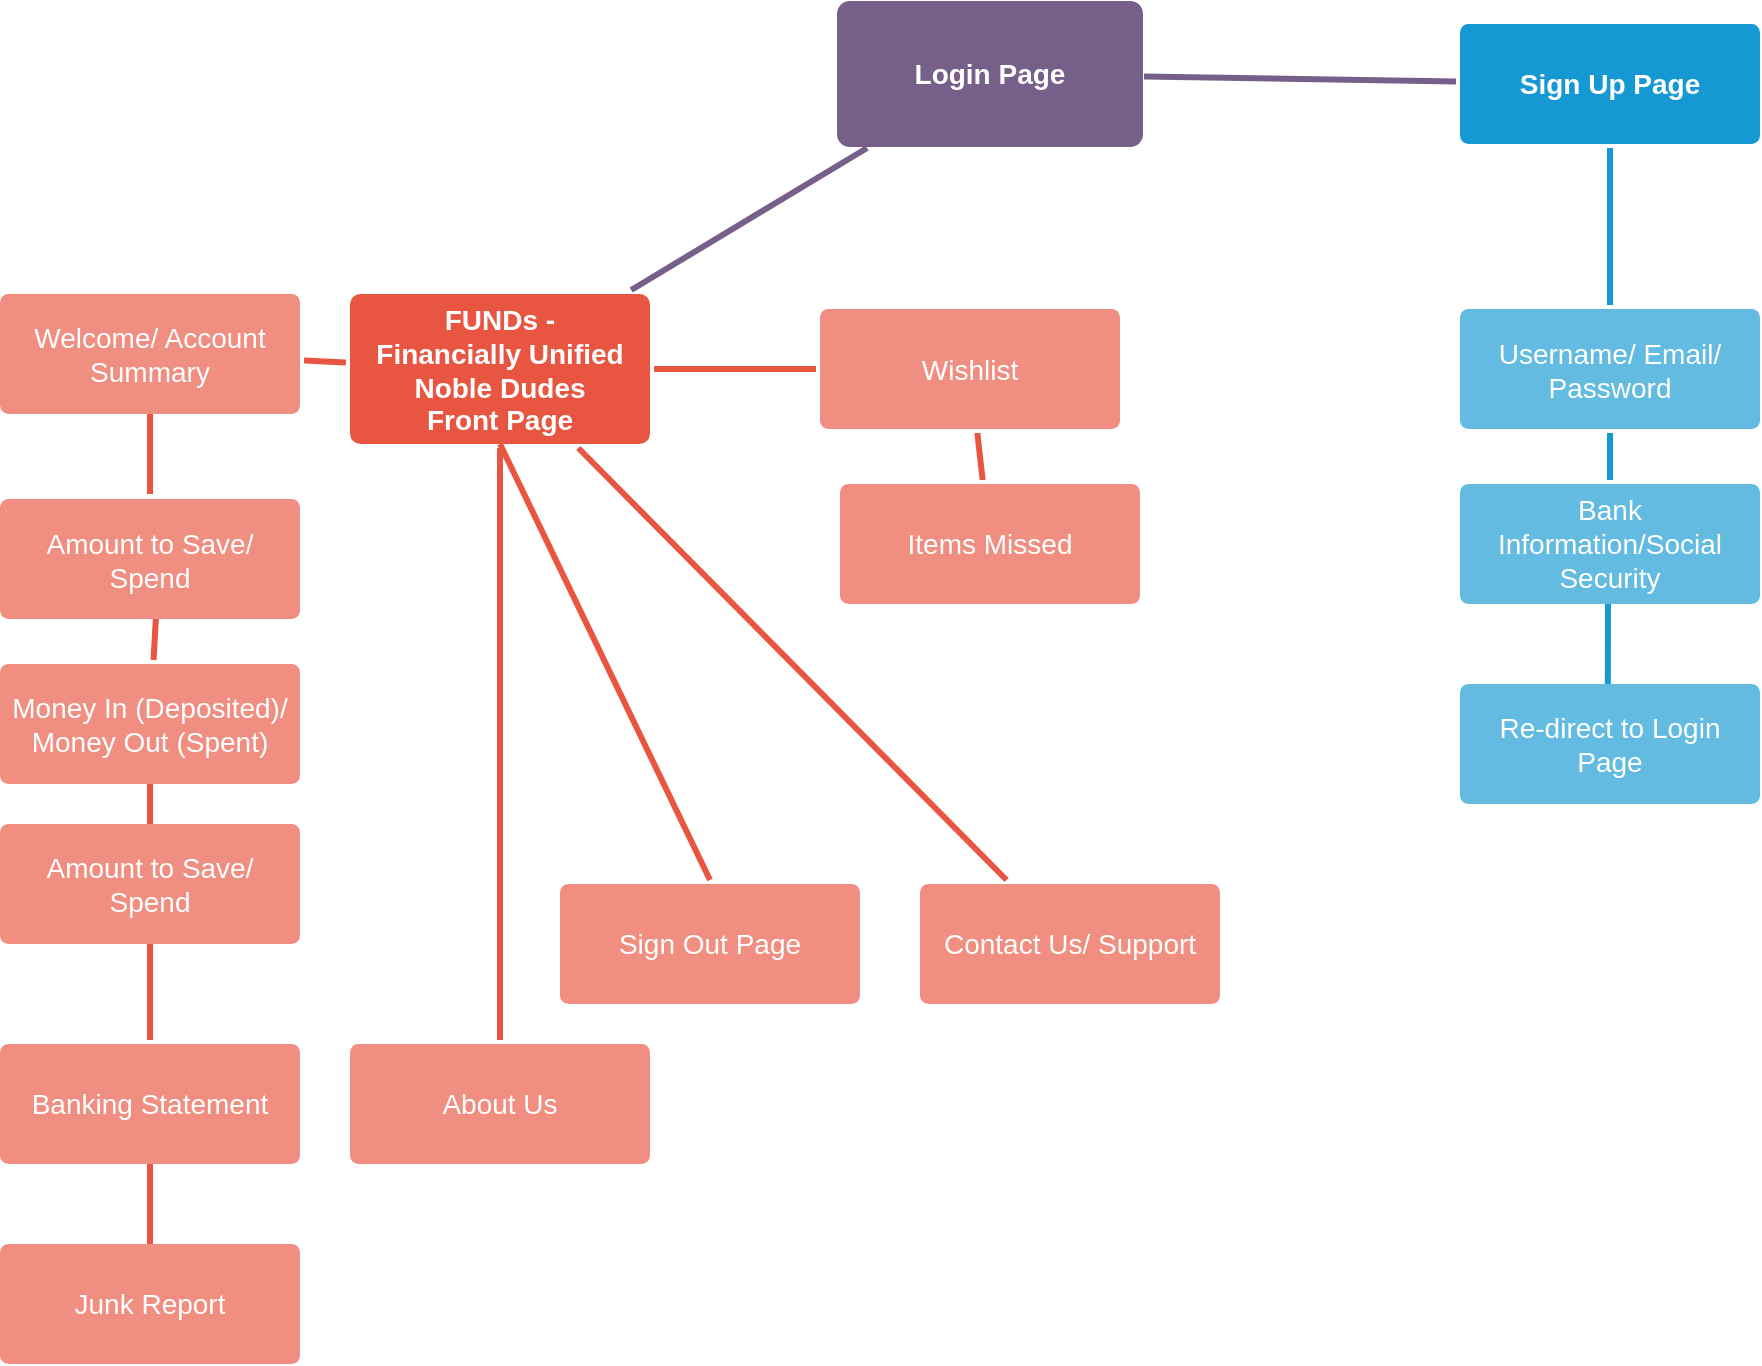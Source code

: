 <mxfile version="12.1.0" type="github" pages="1"><diagram id="6a731a19-8d31-9384-78a2-239565b7b9f0" name="Page-1"><mxGraphModel dx="1408" dy="780" grid="1" gridSize="10" guides="1" tooltips="1" connect="1" arrows="1" fold="1" page="1" pageScale="1" pageWidth="850" pageHeight="1100" math="0" shadow="0"><root><mxCell id="0"/><mxCell id="1" parent="0"/><mxCell id="1747" value="" style="edgeStyle=none;rounded=0;jumpStyle=none;html=1;shadow=0;labelBackgroundColor=none;startArrow=none;startFill=0;endArrow=none;endFill=0;jettySize=auto;orthogonalLoop=1;strokeColor=#76608a;strokeWidth=3;fontFamily=Helvetica;fontSize=16;fontColor=#23445D;spacing=5;fillColor=#76608a;" parent="1" source="1749" target="1771" edge="1"><mxGeometry relative="1" as="geometry"/></mxCell><mxCell id="1748" value="" style="edgeStyle=none;rounded=0;jumpStyle=none;html=1;shadow=0;labelBackgroundColor=none;startArrow=none;startFill=0;endArrow=none;endFill=0;jettySize=auto;orthogonalLoop=1;strokeColor=#76608a;strokeWidth=3;fontFamily=Helvetica;fontSize=16;fontColor=#23445D;spacing=5;fillColor=#76608a;" parent="1" source="1749" target="1753" edge="1"><mxGeometry relative="1" as="geometry"/></mxCell><mxCell id="1749" value="Login Page" style="rounded=1;whiteSpace=wrap;html=1;shadow=0;labelBackgroundColor=none;strokeColor=#76608a;strokeWidth=3;fillColor=#76608a;fontFamily=Helvetica;fontSize=14;align=center;fontStyle=1;spacing=5;arcSize=7;perimeterSpacing=2;fontColor=#ffffff;" parent="1" vertex="1"><mxGeometry x="450" y="50" width="150" height="70" as="geometry"/></mxCell><mxCell id="1750" value="" style="edgeStyle=none;rounded=1;jumpStyle=none;html=1;shadow=0;labelBackgroundColor=none;startArrow=none;startFill=0;jettySize=auto;orthogonalLoop=1;strokeColor=#E85642;strokeWidth=3;fontFamily=Helvetica;fontSize=14;fontColor=#FFFFFF;spacing=5;fontStyle=1;fillColor=#b0e3e6;endArrow=none;endFill=0;" parent="1" source="72785adaab11790c-1781" target="1756" edge="1"><mxGeometry relative="1" as="geometry"/></mxCell><mxCell id="1751" value="" style="edgeStyle=none;rounded=1;jumpStyle=none;html=1;shadow=0;labelBackgroundColor=none;startArrow=none;startFill=0;jettySize=auto;orthogonalLoop=1;strokeColor=#E85642;strokeWidth=3;fontFamily=Helvetica;fontSize=14;fontColor=#FFFFFF;spacing=5;fontStyle=1;fillColor=#b0e3e6;endArrow=none;endFill=0;" parent="1" target="1755" edge="1"><mxGeometry relative="1" as="geometry"><mxPoint x="110" y="320" as="sourcePoint"/></mxGeometry></mxCell><mxCell id="1752" value="" style="edgeStyle=none;rounded=1;jumpStyle=none;html=1;shadow=0;labelBackgroundColor=none;startArrow=none;startFill=0;jettySize=auto;orthogonalLoop=1;strokeColor=#E85642;strokeWidth=3;fontFamily=Helvetica;fontSize=14;fontColor=#FFFFFF;spacing=5;fontStyle=1;fillColor=#b0e3e6;endArrow=none;endFill=0;" parent="1" source="1753" target="1754" edge="1"><mxGeometry relative="1" as="geometry"/></mxCell><mxCell id="72785adaab11790c-1782" value="" style="edgeStyle=none;rounded=1;html=1;endArrow=none;jettySize=auto;orthogonalLoop=1;shadow=0;fontSize=14;fontColor=#FFFFFF;fontStyle=1;strokeColor=#E85642;strokeWidth=3;fillColor=#b0e3e6;labelBackgroundColor=none;spacing=5;startArrow=none;endFill=0;" parent="1" source="1753" target="72785adaab11790c-1781" edge="1"><mxGeometry relative="1" as="geometry"/></mxCell><mxCell id="72785adaab11790c-1784" value="" style="edgeStyle=none;rounded=1;html=1;endArrow=none;jettySize=auto;orthogonalLoop=1;shadow=0;fontSize=14;fontColor=#FFFFFF;fontStyle=1;strokeColor=#E85642;strokeWidth=3;fillColor=#b0e3e6;labelBackgroundColor=none;spacing=5;startArrow=none;endFill=0;" parent="1" source="1753" target="72785adaab11790c-1783" edge="1"><mxGeometry relative="1" as="geometry"/></mxCell><mxCell id="72785adaab11790c-1788" value="" style="edgeStyle=none;rounded=1;html=1;endArrow=none;jettySize=auto;orthogonalLoop=1;shadow=0;fontSize=14;fontColor=#FFFFFF;fontStyle=1;strokeColor=#E85642;strokeWidth=3;fillColor=#b0e3e6;labelBackgroundColor=none;spacing=5;startArrow=none;endFill=0;" parent="1" source="1753" target="72785adaab11790c-1787" edge="1"><mxGeometry relative="1" as="geometry"/></mxCell><mxCell id="1753" value="FUNDs -&lt;br&gt;Financially Unified Noble Dudes&lt;br&gt;Front Page" style="rounded=1;whiteSpace=wrap;html=1;shadow=0;labelBackgroundColor=none;strokeColor=none;strokeWidth=3;fillColor=#e85642;fontFamily=Helvetica;fontSize=14;fontColor=#FFFFFF;align=center;spacing=5;fontStyle=1;arcSize=7;perimeterSpacing=2;" parent="1" vertex="1"><mxGeometry x="205" y="195" width="150" height="75" as="geometry"/></mxCell><mxCell id="72785adaab11790c-1787" value="Contact Us/ Support" style="rounded=1;whiteSpace=wrap;html=1;shadow=0;labelBackgroundColor=none;strokeColor=none;strokeWidth=3;fillColor=#f08e81;fontFamily=Helvetica;fontSize=14;fontColor=#FFFFFF;align=center;spacing=5;fontStyle=0;arcSize=7;perimeterSpacing=2;" parent="1" vertex="1"><mxGeometry x="490" y="490" width="150" height="60" as="geometry"/></mxCell><mxCell id="72785adaab11790c-1783" value="About Us" style="rounded=1;whiteSpace=wrap;html=1;shadow=0;labelBackgroundColor=none;strokeColor=none;strokeWidth=3;fillColor=#f08e81;fontFamily=Helvetica;fontSize=14;fontColor=#FFFFFF;align=center;spacing=5;fontStyle=0;arcSize=7;perimeterSpacing=2;" parent="1" vertex="1"><mxGeometry x="205" y="570" width="150" height="60" as="geometry"/></mxCell><mxCell id="72785adaab11790c-1781" value="Wishlist" style="rounded=1;whiteSpace=wrap;html=1;shadow=0;labelBackgroundColor=none;strokeColor=none;strokeWidth=3;fillColor=#f08e81;fontFamily=Helvetica;fontSize=14;fontColor=#FFFFFF;align=center;spacing=5;fontStyle=0;arcSize=7;perimeterSpacing=2;" parent="1" vertex="1"><mxGeometry x="440" y="202.5" width="150" height="60" as="geometry"/></mxCell><mxCell id="1754" value="Welcome/ Account Summary" style="rounded=1;whiteSpace=wrap;html=1;shadow=0;labelBackgroundColor=none;strokeColor=none;strokeWidth=3;fillColor=#f08e81;fontFamily=Helvetica;fontSize=14;fontColor=#FFFFFF;align=center;spacing=5;fontStyle=0;arcSize=7;perimeterSpacing=2;" parent="1" vertex="1"><mxGeometry x="30" y="195" width="150" height="60" as="geometry"/></mxCell><UserObject label="Money In (Deposited)/&lt;br&gt;Money Out (Spent)" link="https://about.draw.io/uml-class-diagrams-in-draw-io/" id="1755"><mxCell style="rounded=1;whiteSpace=wrap;html=1;shadow=0;labelBackgroundColor=none;strokeColor=none;strokeWidth=3;fillColor=#f08e81;fontFamily=Helvetica;fontSize=14;fontColor=#FFFFFF;align=center;spacing=5;fontStyle=0;arcSize=7;perimeterSpacing=2;" parent="1" vertex="1"><mxGeometry x="30" y="380" width="150" height="60" as="geometry"/></mxCell></UserObject><mxCell id="1756" value="Items Missed" style="rounded=1;whiteSpace=wrap;html=1;shadow=0;labelBackgroundColor=none;strokeColor=none;strokeWidth=3;fillColor=#f08e81;fontFamily=Helvetica;fontSize=14;fontColor=#FFFFFF;align=center;spacing=5;fontStyle=0;arcSize=7;perimeterSpacing=2;" parent="1" vertex="1"><mxGeometry x="450" y="290" width="150" height="60" as="geometry"/></mxCell><mxCell id="72785adaab11790c-1780" style="rounded=0;html=1;endArrow=none;jettySize=auto;orthogonalLoop=1;shadow=0;fontSize=14;fontColor=#FFFFFF;strokeColor=#1699D3;strokeWidth=3;labelBackgroundColor=none;spacing=5;startArrow=none;endFill=0;" parent="1" edge="1"><mxGeometry relative="1" as="geometry"><mxPoint x="834" y="345" as="sourcePoint"/><mxPoint x="833.909" y="393" as="targetPoint"/></mxGeometry></mxCell><mxCell id="1771" value="Sign Up Page" style="rounded=1;whiteSpace=wrap;html=1;shadow=0;labelBackgroundColor=none;strokeColor=none;strokeWidth=3;fillColor=#1699d3;fontFamily=Helvetica;fontSize=14;fontColor=#FFFFFF;align=center;spacing=5;fontStyle=1;arcSize=7;perimeterSpacing=2;" parent="1" vertex="1"><mxGeometry x="760" y="60.0" width="150" height="60" as="geometry"/></mxCell><UserObject label="Bank Information/Social Security" link="https://about.draw.io/uml-use-case-diagrams-with-draw-io/" id="1776"><mxCell style="rounded=1;whiteSpace=wrap;html=1;shadow=0;labelBackgroundColor=none;strokeColor=none;strokeWidth=3;fillColor=#64bbe2;fontFamily=Helvetica;fontSize=14;fontColor=#FFFFFF;align=center;spacing=5;arcSize=7;perimeterSpacing=2;" parent="1" vertex="1"><mxGeometry x="760" y="290" width="150" height="60" as="geometry"/></mxCell></UserObject><mxCell id="1777" value="" style="edgeStyle=none;rounded=0;jumpStyle=none;html=1;shadow=0;labelBackgroundColor=none;startArrow=none;startFill=0;jettySize=auto;orthogonalLoop=1;strokeColor=#1699D3;strokeWidth=3;fontFamily=Helvetica;fontSize=14;fontColor=#FFFFFF;spacing=5;endArrow=none;endFill=0;" parent="1" source="1778" target="1776" edge="1"><mxGeometry relative="1" as="geometry"/></mxCell><UserObject label="Username/ Email/ Password" link="https://about.draw.io/create-uml-activity-diagrams-in-draw-io/" id="1778"><mxCell style="rounded=1;whiteSpace=wrap;html=1;shadow=0;labelBackgroundColor=none;strokeColor=none;strokeWidth=3;fillColor=#64bbe2;fontFamily=Helvetica;fontSize=14;fontColor=#FFFFFF;align=center;spacing=5;arcSize=7;perimeterSpacing=2;" parent="1" vertex="1"><mxGeometry x="760" y="202.5" width="150" height="60" as="geometry"/></mxCell></UserObject><mxCell id="1779" value="" style="edgeStyle=none;rounded=0;jumpStyle=none;html=1;shadow=0;labelBackgroundColor=none;startArrow=none;startFill=0;jettySize=auto;orthogonalLoop=1;strokeColor=#1699D3;strokeWidth=3;fontFamily=Helvetica;fontSize=14;fontColor=#FFFFFF;spacing=5;endArrow=none;endFill=0;" parent="1" source="1771" target="1778" edge="1"><mxGeometry relative="1" as="geometry"/></mxCell><mxCell id="z9aYrHSomaXHo8Jy7svv-1784" value="Sign Out Page" style="rounded=1;whiteSpace=wrap;html=1;shadow=0;labelBackgroundColor=none;strokeColor=none;strokeWidth=3;fillColor=#f08e81;fontFamily=Helvetica;fontSize=14;fontColor=#FFFFFF;align=center;spacing=5;fontStyle=0;arcSize=7;perimeterSpacing=2;" vertex="1" parent="1"><mxGeometry x="310" y="490" width="150" height="60" as="geometry"/></mxCell><mxCell id="z9aYrHSomaXHo8Jy7svv-1788" value="" style="edgeStyle=none;rounded=1;html=1;endArrow=none;jettySize=auto;orthogonalLoop=1;shadow=0;fontSize=14;fontColor=#FFFFFF;fontStyle=1;strokeColor=#E85642;strokeWidth=3;fillColor=#b0e3e6;labelBackgroundColor=none;spacing=5;startArrow=none;endFill=0;entryX=0.5;entryY=0;entryDx=0;entryDy=0;" edge="1" parent="1" target="z9aYrHSomaXHo8Jy7svv-1784"><mxGeometry relative="1" as="geometry"><mxPoint x="280" y="270" as="sourcePoint"/><mxPoint x="166.05" y="496" as="targetPoint"/></mxGeometry></mxCell><mxCell id="z9aYrHSomaXHo8Jy7svv-1789" value="" style="edgeStyle=none;rounded=1;html=1;endArrow=none;jettySize=auto;orthogonalLoop=1;shadow=0;fontSize=14;fontColor=#FFFFFF;fontStyle=1;strokeColor=#E85642;strokeWidth=3;fillColor=#b0e3e6;labelBackgroundColor=none;spacing=5;startArrow=none;endFill=0;entryX=0.5;entryY=0;entryDx=0;entryDy=0;" edge="1" parent="1" target="z9aYrHSomaXHo8Jy7svv-1790"><mxGeometry relative="1" as="geometry"><mxPoint x="105" y="520" as="sourcePoint"/><mxPoint x="105" y="433" as="targetPoint"/></mxGeometry></mxCell><mxCell id="z9aYrHSomaXHo8Jy7svv-1790" value="Banking Statement" style="rounded=1;whiteSpace=wrap;html=1;shadow=0;labelBackgroundColor=none;strokeColor=none;strokeWidth=3;fillColor=#f08e81;fontFamily=Helvetica;fontSize=14;fontColor=#FFFFFF;align=center;spacing=5;fontStyle=0;arcSize=7;perimeterSpacing=2;" vertex="1" parent="1"><mxGeometry x="30" y="570" width="150" height="60" as="geometry"/></mxCell><mxCell id="z9aYrHSomaXHo8Jy7svv-1791" value="Junk Report" style="rounded=1;whiteSpace=wrap;html=1;shadow=0;labelBackgroundColor=none;strokeColor=none;strokeWidth=3;fillColor=#f08e81;fontFamily=Helvetica;fontSize=14;fontColor=#FFFFFF;align=center;spacing=5;fontStyle=0;arcSize=7;perimeterSpacing=2;direction=west;" vertex="1" parent="1"><mxGeometry x="30" y="670" width="150" height="60" as="geometry"/></mxCell><mxCell id="z9aYrHSomaXHo8Jy7svv-1794" value="Amount to Save/ Spend" style="rounded=1;whiteSpace=wrap;html=1;shadow=0;labelBackgroundColor=none;strokeColor=none;strokeWidth=3;fillColor=#f08e81;fontFamily=Helvetica;fontSize=14;fontColor=#FFFFFF;align=center;spacing=5;fontStyle=0;arcSize=7;perimeterSpacing=2;" vertex="1" parent="1"><mxGeometry x="30" y="297.5" width="150" height="60" as="geometry"/></mxCell><mxCell id="z9aYrHSomaXHo8Jy7svv-1797" value="Amount to Save/ Spend" style="rounded=1;whiteSpace=wrap;html=1;shadow=0;labelBackgroundColor=none;strokeColor=none;strokeWidth=3;fillColor=#f08e81;fontFamily=Helvetica;fontSize=14;fontColor=#FFFFFF;align=center;spacing=5;fontStyle=0;arcSize=7;perimeterSpacing=2;" vertex="1" parent="1"><mxGeometry x="30" y="460" width="150" height="60" as="geometry"/></mxCell><mxCell id="z9aYrHSomaXHo8Jy7svv-1796" value="" style="edgeStyle=none;rounded=1;html=1;endArrow=none;jettySize=auto;orthogonalLoop=1;shadow=0;fontSize=14;fontColor=#FFFFFF;fontStyle=1;strokeColor=#E85642;strokeWidth=3;fillColor=#b0e3e6;labelBackgroundColor=none;spacing=5;startArrow=none;endFill=0;" edge="1" parent="1"><mxGeometry relative="1" as="geometry"><mxPoint x="105" y="630" as="sourcePoint"/><mxPoint x="105" y="670" as="targetPoint"/></mxGeometry></mxCell><mxCell id="z9aYrHSomaXHo8Jy7svv-1800" value="" style="edgeStyle=none;rounded=1;html=1;endArrow=none;jettySize=auto;orthogonalLoop=1;shadow=0;fontSize=14;fontColor=#FFFFFF;fontStyle=1;strokeColor=#E85642;strokeWidth=3;fillColor=#b0e3e6;labelBackgroundColor=none;spacing=5;startArrow=none;endFill=0;" edge="1" parent="1"><mxGeometry relative="1" as="geometry"><mxPoint x="105" y="255" as="sourcePoint"/><mxPoint x="105" y="295" as="targetPoint"/></mxGeometry></mxCell><mxCell id="z9aYrHSomaXHo8Jy7svv-1802" value="" style="edgeStyle=none;rounded=1;html=1;endArrow=none;jettySize=auto;orthogonalLoop=1;shadow=0;fontSize=14;fontColor=#FFFFFF;fontStyle=1;strokeColor=#E85642;strokeWidth=3;fillColor=#b0e3e6;labelBackgroundColor=none;spacing=5;startArrow=none;endFill=0;" edge="1" parent="1"><mxGeometry relative="1" as="geometry"><mxPoint x="105" y="440" as="sourcePoint"/><mxPoint x="105" y="460" as="targetPoint"/></mxGeometry></mxCell><UserObject label="Re-direct to Login Page" link="https://about.draw.io/uml-use-case-diagrams-with-draw-io/" id="z9aYrHSomaXHo8Jy7svv-1803"><mxCell style="rounded=1;whiteSpace=wrap;html=1;shadow=0;labelBackgroundColor=none;strokeColor=none;strokeWidth=3;fillColor=#64bbe2;fontFamily=Helvetica;fontSize=14;fontColor=#FFFFFF;align=center;spacing=5;arcSize=7;perimeterSpacing=2;" vertex="1" parent="1"><mxGeometry x="760" y="390" width="150" height="60" as="geometry"/></mxCell></UserObject></root></mxGraphModel></diagram></mxfile>
